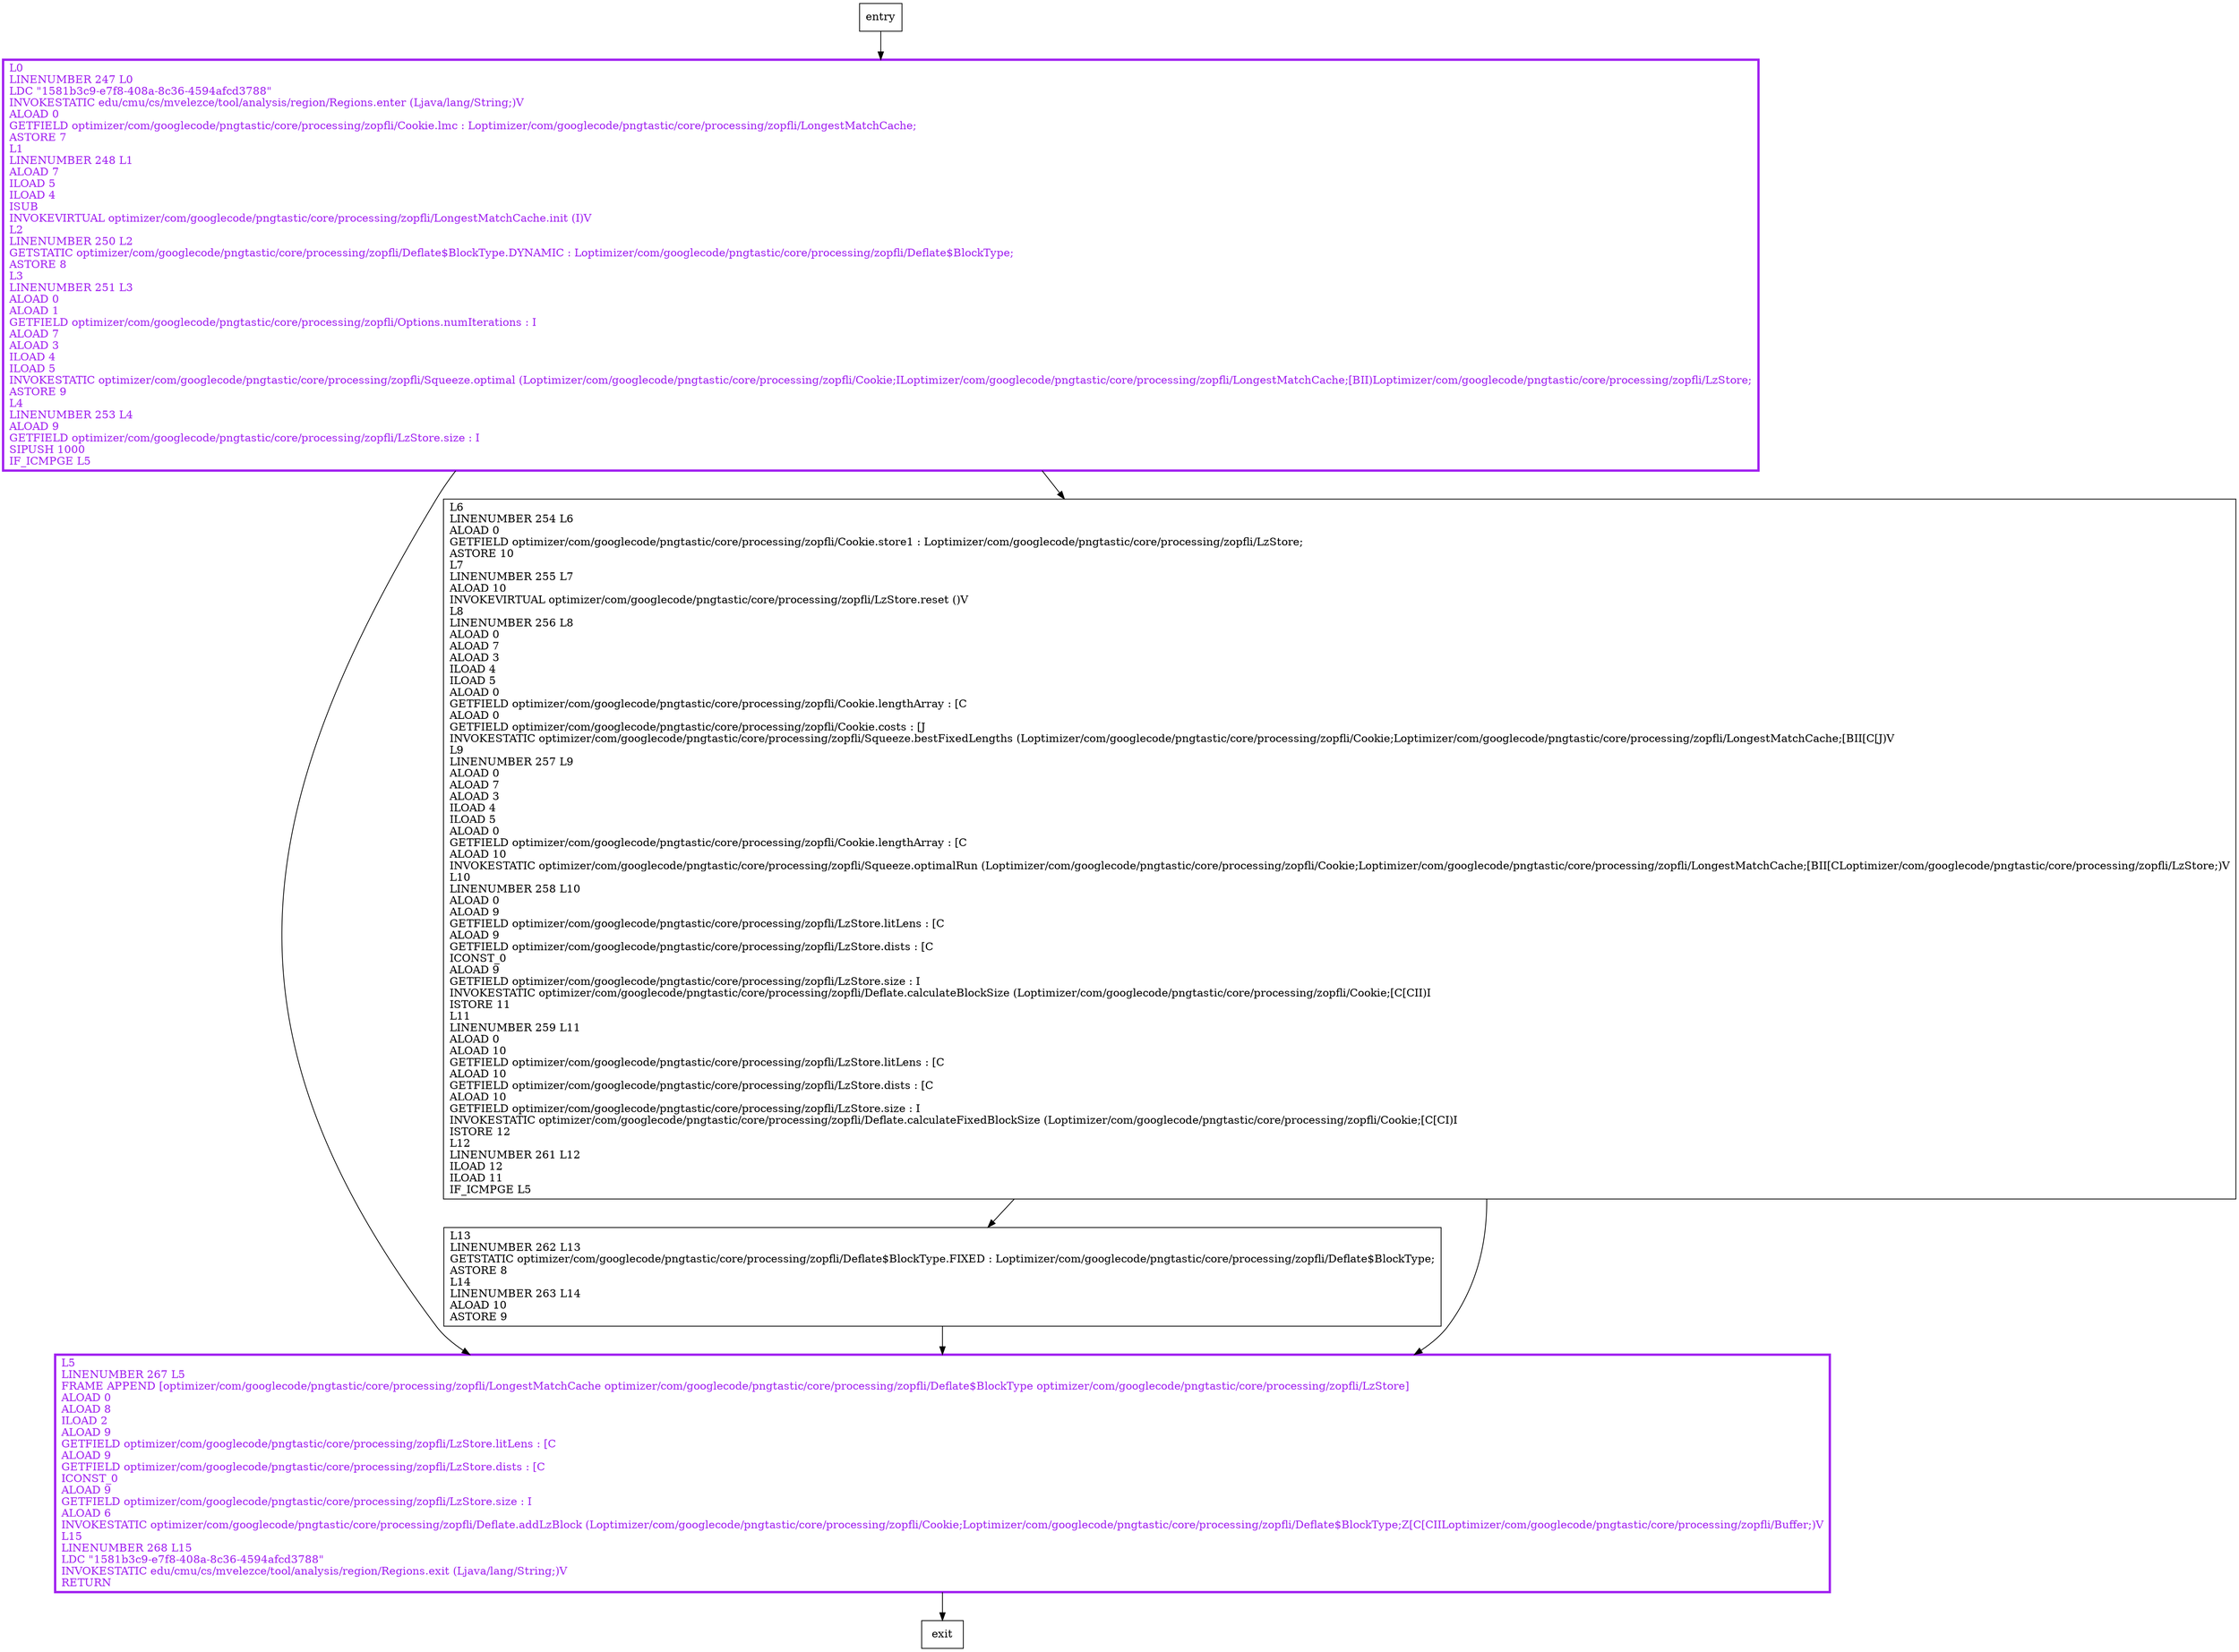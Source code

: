 digraph deflateDynamicBlock {
node [shape=record];
1720928836 [label="L13\lLINENUMBER 262 L13\lGETSTATIC optimizer/com/googlecode/pngtastic/core/processing/zopfli/Deflate$BlockType.FIXED : Loptimizer/com/googlecode/pngtastic/core/processing/zopfli/Deflate$BlockType;\lASTORE 8\lL14\lLINENUMBER 263 L14\lALOAD 10\lASTORE 9\l"];
921952148 [label="L0\lLINENUMBER 247 L0\lLDC \"1581b3c9-e7f8-408a-8c36-4594afcd3788\"\lINVOKESTATIC edu/cmu/cs/mvelezce/tool/analysis/region/Regions.enter (Ljava/lang/String;)V\lALOAD 0\lGETFIELD optimizer/com/googlecode/pngtastic/core/processing/zopfli/Cookie.lmc : Loptimizer/com/googlecode/pngtastic/core/processing/zopfli/LongestMatchCache;\lASTORE 7\lL1\lLINENUMBER 248 L1\lALOAD 7\lILOAD 5\lILOAD 4\lISUB\lINVOKEVIRTUAL optimizer/com/googlecode/pngtastic/core/processing/zopfli/LongestMatchCache.init (I)V\lL2\lLINENUMBER 250 L2\lGETSTATIC optimizer/com/googlecode/pngtastic/core/processing/zopfli/Deflate$BlockType.DYNAMIC : Loptimizer/com/googlecode/pngtastic/core/processing/zopfli/Deflate$BlockType;\lASTORE 8\lL3\lLINENUMBER 251 L3\lALOAD 0\lALOAD 1\lGETFIELD optimizer/com/googlecode/pngtastic/core/processing/zopfli/Options.numIterations : I\lALOAD 7\lALOAD 3\lILOAD 4\lILOAD 5\lINVOKESTATIC optimizer/com/googlecode/pngtastic/core/processing/zopfli/Squeeze.optimal (Loptimizer/com/googlecode/pngtastic/core/processing/zopfli/Cookie;ILoptimizer/com/googlecode/pngtastic/core/processing/zopfli/LongestMatchCache;[BII)Loptimizer/com/googlecode/pngtastic/core/processing/zopfli/LzStore;\lASTORE 9\lL4\lLINENUMBER 253 L4\lALOAD 9\lGETFIELD optimizer/com/googlecode/pngtastic/core/processing/zopfli/LzStore.size : I\lSIPUSH 1000\lIF_ICMPGE L5\l"];
1058617909 [label="L5\lLINENUMBER 267 L5\lFRAME APPEND [optimizer/com/googlecode/pngtastic/core/processing/zopfli/LongestMatchCache optimizer/com/googlecode/pngtastic/core/processing/zopfli/Deflate$BlockType optimizer/com/googlecode/pngtastic/core/processing/zopfli/LzStore]\lALOAD 0\lALOAD 8\lILOAD 2\lALOAD 9\lGETFIELD optimizer/com/googlecode/pngtastic/core/processing/zopfli/LzStore.litLens : [C\lALOAD 9\lGETFIELD optimizer/com/googlecode/pngtastic/core/processing/zopfli/LzStore.dists : [C\lICONST_0\lALOAD 9\lGETFIELD optimizer/com/googlecode/pngtastic/core/processing/zopfli/LzStore.size : I\lALOAD 6\lINVOKESTATIC optimizer/com/googlecode/pngtastic/core/processing/zopfli/Deflate.addLzBlock (Loptimizer/com/googlecode/pngtastic/core/processing/zopfli/Cookie;Loptimizer/com/googlecode/pngtastic/core/processing/zopfli/Deflate$BlockType;Z[C[CIILoptimizer/com/googlecode/pngtastic/core/processing/zopfli/Buffer;)V\lL15\lLINENUMBER 268 L15\lLDC \"1581b3c9-e7f8-408a-8c36-4594afcd3788\"\lINVOKESTATIC edu/cmu/cs/mvelezce/tool/analysis/region/Regions.exit (Ljava/lang/String;)V\lRETURN\l"];
13237493 [label="L6\lLINENUMBER 254 L6\lALOAD 0\lGETFIELD optimizer/com/googlecode/pngtastic/core/processing/zopfli/Cookie.store1 : Loptimizer/com/googlecode/pngtastic/core/processing/zopfli/LzStore;\lASTORE 10\lL7\lLINENUMBER 255 L7\lALOAD 10\lINVOKEVIRTUAL optimizer/com/googlecode/pngtastic/core/processing/zopfli/LzStore.reset ()V\lL8\lLINENUMBER 256 L8\lALOAD 0\lALOAD 7\lALOAD 3\lILOAD 4\lILOAD 5\lALOAD 0\lGETFIELD optimizer/com/googlecode/pngtastic/core/processing/zopfli/Cookie.lengthArray : [C\lALOAD 0\lGETFIELD optimizer/com/googlecode/pngtastic/core/processing/zopfli/Cookie.costs : [J\lINVOKESTATIC optimizer/com/googlecode/pngtastic/core/processing/zopfli/Squeeze.bestFixedLengths (Loptimizer/com/googlecode/pngtastic/core/processing/zopfli/Cookie;Loptimizer/com/googlecode/pngtastic/core/processing/zopfli/LongestMatchCache;[BII[C[J)V\lL9\lLINENUMBER 257 L9\lALOAD 0\lALOAD 7\lALOAD 3\lILOAD 4\lILOAD 5\lALOAD 0\lGETFIELD optimizer/com/googlecode/pngtastic/core/processing/zopfli/Cookie.lengthArray : [C\lALOAD 10\lINVOKESTATIC optimizer/com/googlecode/pngtastic/core/processing/zopfli/Squeeze.optimalRun (Loptimizer/com/googlecode/pngtastic/core/processing/zopfli/Cookie;Loptimizer/com/googlecode/pngtastic/core/processing/zopfli/LongestMatchCache;[BII[CLoptimizer/com/googlecode/pngtastic/core/processing/zopfli/LzStore;)V\lL10\lLINENUMBER 258 L10\lALOAD 0\lALOAD 9\lGETFIELD optimizer/com/googlecode/pngtastic/core/processing/zopfli/LzStore.litLens : [C\lALOAD 9\lGETFIELD optimizer/com/googlecode/pngtastic/core/processing/zopfli/LzStore.dists : [C\lICONST_0\lALOAD 9\lGETFIELD optimizer/com/googlecode/pngtastic/core/processing/zopfli/LzStore.size : I\lINVOKESTATIC optimizer/com/googlecode/pngtastic/core/processing/zopfli/Deflate.calculateBlockSize (Loptimizer/com/googlecode/pngtastic/core/processing/zopfli/Cookie;[C[CII)I\lISTORE 11\lL11\lLINENUMBER 259 L11\lALOAD 0\lALOAD 10\lGETFIELD optimizer/com/googlecode/pngtastic/core/processing/zopfli/LzStore.litLens : [C\lALOAD 10\lGETFIELD optimizer/com/googlecode/pngtastic/core/processing/zopfli/LzStore.dists : [C\lALOAD 10\lGETFIELD optimizer/com/googlecode/pngtastic/core/processing/zopfli/LzStore.size : I\lINVOKESTATIC optimizer/com/googlecode/pngtastic/core/processing/zopfli/Deflate.calculateFixedBlockSize (Loptimizer/com/googlecode/pngtastic/core/processing/zopfli/Cookie;[C[CI)I\lISTORE 12\lL12\lLINENUMBER 261 L12\lILOAD 12\lILOAD 11\lIF_ICMPGE L5\l"];
entry;
exit;
entry -> 921952148;
1720928836 -> 1058617909;
921952148 -> 1058617909;
921952148 -> 13237493;
1058617909 -> exit;
13237493 -> 1720928836;
13237493 -> 1058617909;
921952148[fontcolor="purple", penwidth=3, color="purple"];
1058617909[fontcolor="purple", penwidth=3, color="purple"];
}
